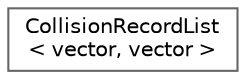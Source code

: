 digraph "Graphical Class Hierarchy"
{
 // LATEX_PDF_SIZE
  bgcolor="transparent";
  edge [fontname=Helvetica,fontsize=10,labelfontname=Helvetica,labelfontsize=10];
  node [fontname=Helvetica,fontsize=10,shape=box,height=0.2,width=0.4];
  rankdir="LR";
  Node0 [id="Node000000",label="CollisionRecordList\l\< vector, vector \>",height=0.2,width=0.4,color="grey40", fillcolor="white", style="filled",URL="$classFoam_1_1CollisionRecordList.html",tooltip=" "];
}
